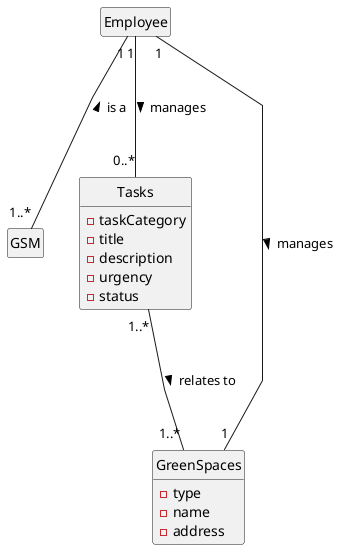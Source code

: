 @startuml

hide methods
hide circle
hide empty attributes
skinparam linetype polyline

class Employee {
}

class GSM {
}

class Tasks {
  - taskCategory 
  - title
  - description
  - urgency
  - status
}


class GreenSpaces {
  -type
  - name
  - address
}

Employee "1"---"1..*" GSM : is a <
Employee "1"---"0..*" Tasks: manages > 
Tasks "1..*"---"1..*" GreenSpaces : relates to >
Employee "1"---"1" GreenSpaces : manages >

@enduml
